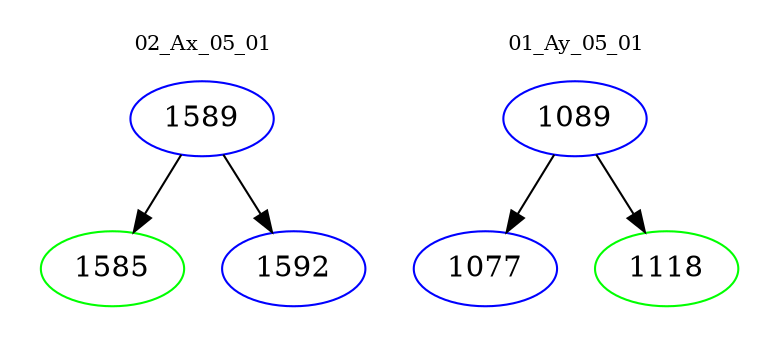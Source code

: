 digraph{
subgraph cluster_0 {
color = white
label = "02_Ax_05_01";
fontsize=10;
T0_1589 [label="1589", color="blue"]
T0_1589 -> T0_1585 [color="black"]
T0_1585 [label="1585", color="green"]
T0_1589 -> T0_1592 [color="black"]
T0_1592 [label="1592", color="blue"]
}
subgraph cluster_1 {
color = white
label = "01_Ay_05_01";
fontsize=10;
T1_1089 [label="1089", color="blue"]
T1_1089 -> T1_1077 [color="black"]
T1_1077 [label="1077", color="blue"]
T1_1089 -> T1_1118 [color="black"]
T1_1118 [label="1118", color="green"]
}
}
